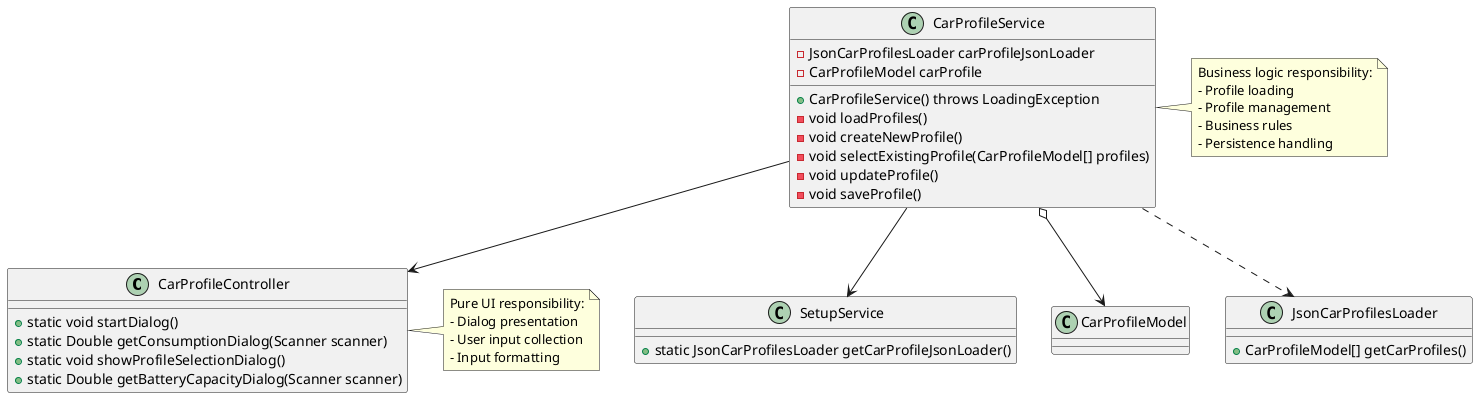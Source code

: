 @startuml DRY_After


class CarProfileController {
  +static void startDialog()
  +static Double getConsumptionDialog(Scanner scanner)
  +static void showProfileSelectionDialog()
  +static Double getBatteryCapacityDialog(Scanner scanner)
}

class CarProfileService {
  -JsonCarProfilesLoader carProfileJsonLoader
  -CarProfileModel carProfile
  
  +CarProfileService() throws LoadingException
  -void loadProfiles()
  -void createNewProfile()
  -void selectExistingProfile(CarProfileModel[] profiles)
  -void updateProfile()
  -void saveProfile()
}

class SetupService {
  +static JsonCarProfilesLoader getCarProfileJsonLoader()
}

class CarProfileModel {
}

class JsonCarProfilesLoader {
  +CarProfileModel[] getCarProfiles()
}

CarProfileService --> SetupService 
CarProfileService --> CarProfileController 
CarProfileService o--> CarProfileModel 
CarProfileService ..> JsonCarProfilesLoader

note right of CarProfileController
  Pure UI responsibility:
  - Dialog presentation
  - User input collection
  - Input formatting
end note

note right of CarProfileService
  Business logic responsibility:
  - Profile loading
  - Profile management
  - Business rules
  - Persistence handling
end note

@enduml